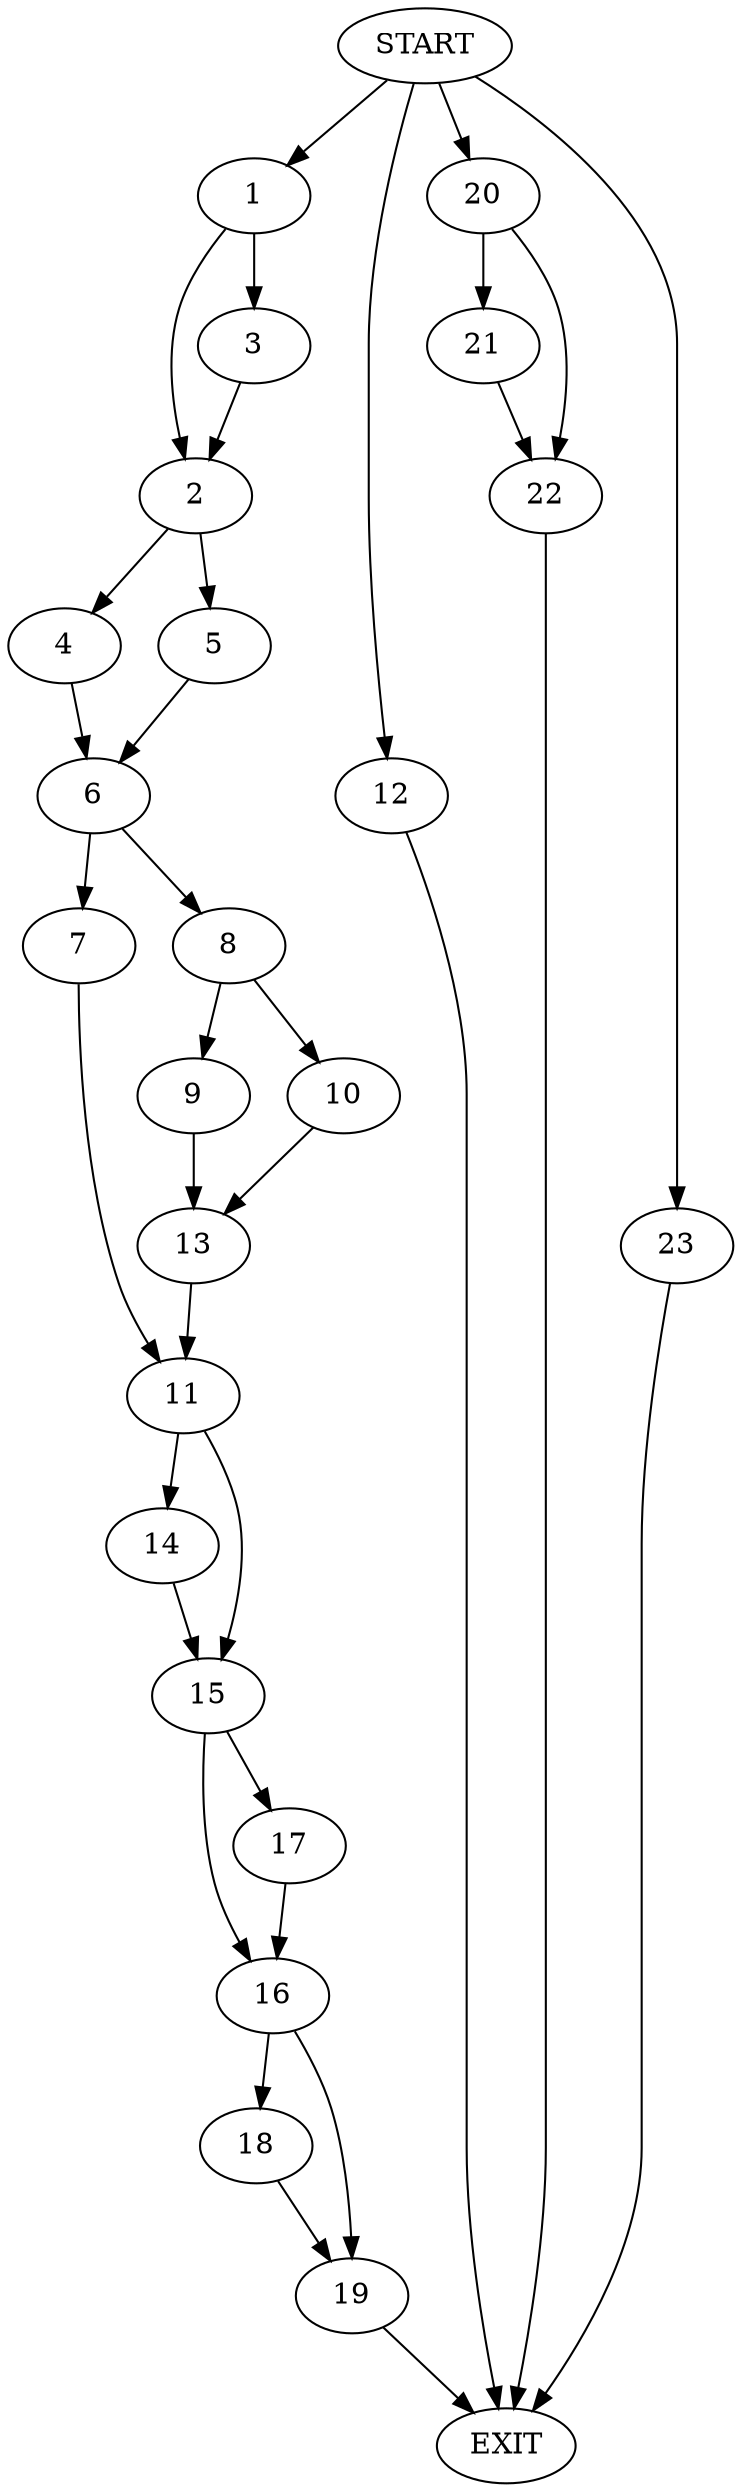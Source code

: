 digraph {
0 [label="START"]
24 [label="EXIT"]
0 -> 1
1 -> 2
1 -> 3
2 -> 4
2 -> 5
3 -> 2
5 -> 6
4 -> 6
6 -> 7
6 -> 8
8 -> 9
8 -> 10
7 -> 11
0 -> 12
12 -> 24
10 -> 13
9 -> 13
13 -> 11
11 -> 14
11 -> 15
15 -> 16
15 -> 17
14 -> 15
16 -> 18
16 -> 19
17 -> 16
0 -> 20
20 -> 21
20 -> 22
21 -> 22
22 -> 24
19 -> 24
18 -> 19
0 -> 23
23 -> 24
}
